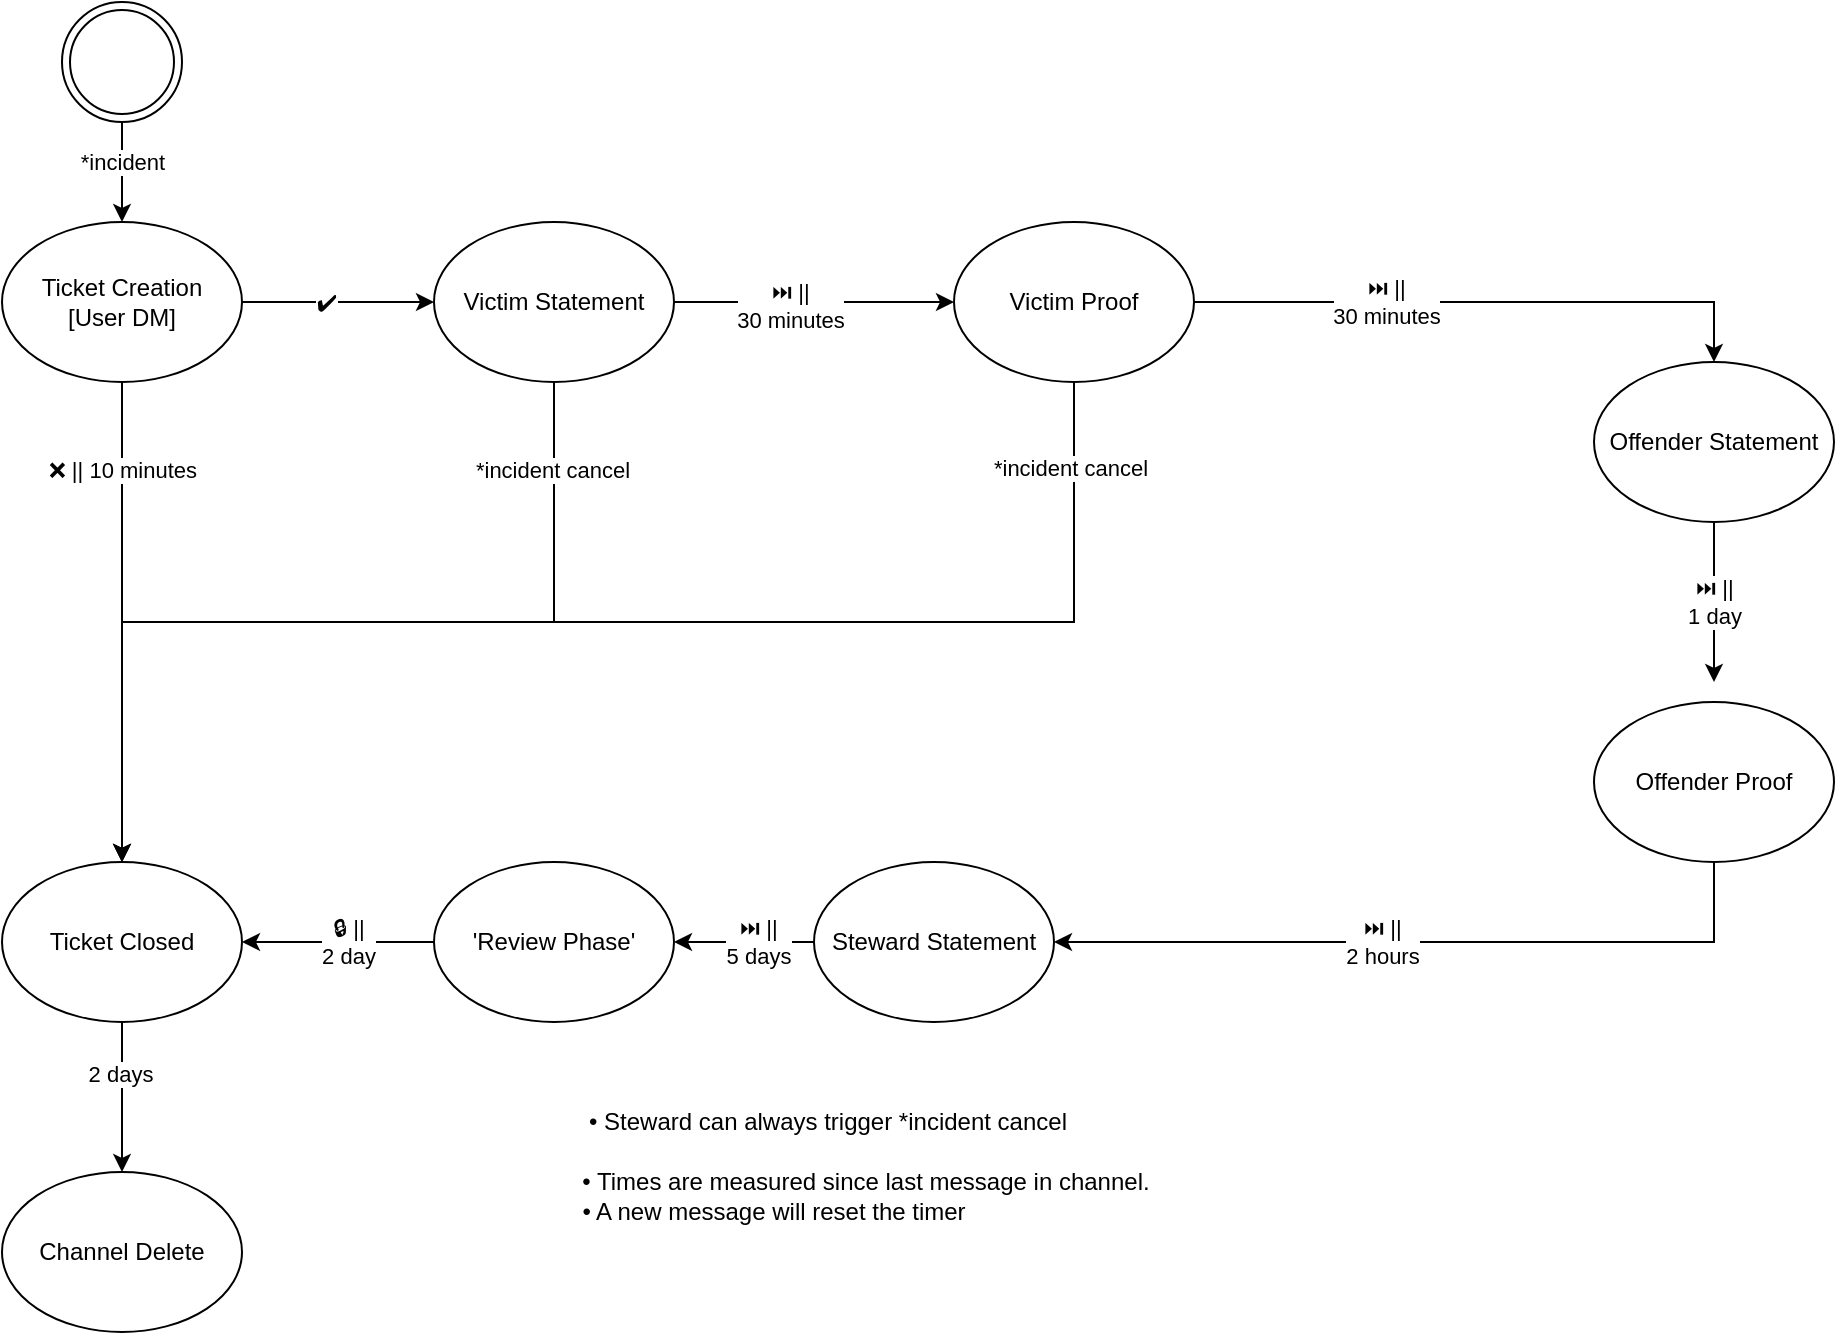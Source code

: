 <mxfile version="14.4.3" type="device"><diagram id="prtHgNgQTEPvFCAcTncT" name="Page-1"><mxGraphModel dx="2062" dy="1182" grid="1" gridSize="10" guides="1" tooltips="1" connect="1" arrows="1" fold="1" page="1" pageScale="1" pageWidth="827" pageHeight="1169" math="0" shadow="0"><root><mxCell id="0"/><mxCell id="1" parent="0"/><mxCell id="_psoJqtIm8-eyCLjbMSt-3" style="edgeStyle=orthogonalEdgeStyle;rounded=0;orthogonalLoop=1;jettySize=auto;html=1;entryX=0.5;entryY=0;entryDx=0;entryDy=0;" parent="1" source="_psoJqtIm8-eyCLjbMSt-1" target="_psoJqtIm8-eyCLjbMSt-18" edge="1"><mxGeometry relative="1" as="geometry"><Array as="points"/></mxGeometry></mxCell><mxCell id="_psoJqtIm8-eyCLjbMSt-4" value="❌ || 10 minutes" style="edgeLabel;html=1;align=center;verticalAlign=middle;resizable=0;points=[];" parent="_psoJqtIm8-eyCLjbMSt-3" vertex="1" connectable="0"><mxGeometry x="-0.277" y="-2" relative="1" as="geometry"><mxPoint x="2" y="-43.43" as="offset"/></mxGeometry></mxCell><mxCell id="_psoJqtIm8-eyCLjbMSt-6" style="edgeStyle=orthogonalEdgeStyle;rounded=0;orthogonalLoop=1;jettySize=auto;html=1;entryX=0;entryY=0.5;entryDx=0;entryDy=0;" parent="1" source="_psoJqtIm8-eyCLjbMSt-1" target="_psoJqtIm8-eyCLjbMSt-5" edge="1"><mxGeometry relative="1" as="geometry"/></mxCell><mxCell id="_psoJqtIm8-eyCLjbMSt-7" value="✔️" style="edgeLabel;html=1;align=center;verticalAlign=middle;resizable=0;points=[];" parent="_psoJqtIm8-eyCLjbMSt-6" vertex="1" connectable="0"><mxGeometry x="0.265" y="2" relative="1" as="geometry"><mxPoint x="-18.57" y="2" as="offset"/></mxGeometry></mxCell><mxCell id="_psoJqtIm8-eyCLjbMSt-1" value="Ticket Creation&lt;br&gt;[User DM]" style="ellipse;whiteSpace=wrap;html=1;" parent="1" vertex="1"><mxGeometry x="54" y="110" width="120" height="80" as="geometry"/></mxCell><mxCell id="_psoJqtIm8-eyCLjbMSt-10" style="edgeStyle=orthogonalEdgeStyle;rounded=0;orthogonalLoop=1;jettySize=auto;html=1;entryX=0;entryY=0.5;entryDx=0;entryDy=0;" parent="1" source="_psoJqtIm8-eyCLjbMSt-5" target="_psoJqtIm8-eyCLjbMSt-8" edge="1"><mxGeometry relative="1" as="geometry"/></mxCell><mxCell id="_psoJqtIm8-eyCLjbMSt-11" value="⏭️ ||&lt;br&gt;30 minutes&lt;br&gt;" style="edgeLabel;html=1;align=center;verticalAlign=middle;resizable=0;points=[];" parent="_psoJqtIm8-eyCLjbMSt-10" vertex="1" connectable="0"><mxGeometry x="-0.181" y="-2" relative="1" as="geometry"><mxPoint as="offset"/></mxGeometry></mxCell><mxCell id="_psoJqtIm8-eyCLjbMSt-40" style="edgeStyle=orthogonalEdgeStyle;rounded=0;orthogonalLoop=1;jettySize=auto;html=1;entryX=0.5;entryY=0;entryDx=0;entryDy=0;" parent="1" source="_psoJqtIm8-eyCLjbMSt-5" target="_psoJqtIm8-eyCLjbMSt-18" edge="1"><mxGeometry relative="1" as="geometry"><Array as="points"><mxPoint x="330" y="310"/><mxPoint x="114" y="310"/></Array></mxGeometry></mxCell><mxCell id="_psoJqtIm8-eyCLjbMSt-42" value="*incident cancel" style="edgeLabel;html=1;align=center;verticalAlign=middle;resizable=0;points=[];" parent="_psoJqtIm8-eyCLjbMSt-40" vertex="1" connectable="0"><mxGeometry x="-0.806" y="-1" relative="1" as="geometry"><mxPoint as="offset"/></mxGeometry></mxCell><mxCell id="_psoJqtIm8-eyCLjbMSt-5" value="Victim Statement" style="ellipse;whiteSpace=wrap;html=1;" parent="1" vertex="1"><mxGeometry x="270" y="110" width="120" height="80" as="geometry"/></mxCell><mxCell id="_psoJqtIm8-eyCLjbMSt-13" style="edgeStyle=orthogonalEdgeStyle;rounded=0;orthogonalLoop=1;jettySize=auto;html=1;entryX=0.5;entryY=0;entryDx=0;entryDy=0;" parent="1" source="_psoJqtIm8-eyCLjbMSt-8" target="_psoJqtIm8-eyCLjbMSt-15" edge="1"><mxGeometry relative="1" as="geometry"><mxPoint x="860" y="150" as="targetPoint"/></mxGeometry></mxCell><mxCell id="_psoJqtIm8-eyCLjbMSt-14" value="⏭️ ||&lt;br&gt;30 minutes" style="edgeLabel;html=1;align=center;verticalAlign=middle;resizable=0;points=[];" parent="_psoJqtIm8-eyCLjbMSt-13" vertex="1" connectable="0"><mxGeometry x="-0.107" y="-2" relative="1" as="geometry"><mxPoint x="-33.79" y="-1.97" as="offset"/></mxGeometry></mxCell><mxCell id="_psoJqtIm8-eyCLjbMSt-41" style="edgeStyle=orthogonalEdgeStyle;rounded=0;orthogonalLoop=1;jettySize=auto;html=1;entryX=0.5;entryY=0;entryDx=0;entryDy=0;" parent="1" source="_psoJqtIm8-eyCLjbMSt-8" target="_psoJqtIm8-eyCLjbMSt-18" edge="1"><mxGeometry relative="1" as="geometry"><Array as="points"><mxPoint x="590" y="310"/><mxPoint x="114" y="310"/></Array></mxGeometry></mxCell><mxCell id="_psoJqtIm8-eyCLjbMSt-43" value="*incident cancel" style="edgeLabel;html=1;align=center;verticalAlign=middle;resizable=0;points=[];" parent="_psoJqtIm8-eyCLjbMSt-41" vertex="1" connectable="0"><mxGeometry x="-0.881" y="-2" relative="1" as="geometry"><mxPoint as="offset"/></mxGeometry></mxCell><mxCell id="_psoJqtIm8-eyCLjbMSt-8" value="Victim Proof" style="ellipse;whiteSpace=wrap;html=1;" parent="1" vertex="1"><mxGeometry x="530" y="110" width="120" height="80" as="geometry"/></mxCell><mxCell id="_psoJqtIm8-eyCLjbMSt-21" style="edgeStyle=orthogonalEdgeStyle;rounded=0;orthogonalLoop=1;jettySize=auto;html=1;" parent="1" source="_psoJqtIm8-eyCLjbMSt-15" edge="1"><mxGeometry relative="1" as="geometry"><mxPoint x="910" y="340" as="targetPoint"/></mxGeometry></mxCell><mxCell id="_psoJqtIm8-eyCLjbMSt-33" value="⏭️ ||&lt;br&gt;1 day" style="edgeLabel;html=1;align=center;verticalAlign=middle;resizable=0;points=[];" parent="_psoJqtIm8-eyCLjbMSt-21" vertex="1" connectable="0"><mxGeometry x="-0.238" y="-1" relative="1" as="geometry"><mxPoint x="1" y="9.66" as="offset"/></mxGeometry></mxCell><mxCell id="_psoJqtIm8-eyCLjbMSt-15" value="Offender Statement" style="ellipse;whiteSpace=wrap;html=1;" parent="1" vertex="1"><mxGeometry x="850" y="180" width="120" height="80" as="geometry"/></mxCell><mxCell id="_psoJqtIm8-eyCLjbMSt-22" style="edgeStyle=orthogonalEdgeStyle;rounded=0;orthogonalLoop=1;jettySize=auto;html=1;entryX=1;entryY=0.5;entryDx=0;entryDy=0;" parent="1" source="_psoJqtIm8-eyCLjbMSt-16" target="_psoJqtIm8-eyCLjbMSt-17" edge="1"><mxGeometry relative="1" as="geometry"><Array as="points"><mxPoint x="910" y="470"/></Array></mxGeometry></mxCell><mxCell id="_psoJqtIm8-eyCLjbMSt-32" value="⏭️ ||&lt;br&gt;2 hours" style="edgeLabel;html=1;align=center;verticalAlign=middle;resizable=0;points=[];" parent="_psoJqtIm8-eyCLjbMSt-22" vertex="1" connectable="0"><mxGeometry x="0.167" y="1" relative="1" as="geometry"><mxPoint x="10.07" y="-1" as="offset"/></mxGeometry></mxCell><mxCell id="_psoJqtIm8-eyCLjbMSt-16" value="Offender Proof" style="ellipse;whiteSpace=wrap;html=1;" parent="1" vertex="1"><mxGeometry x="850" y="350" width="120" height="80" as="geometry"/></mxCell><mxCell id="_psoJqtIm8-eyCLjbMSt-23" style="edgeStyle=orthogonalEdgeStyle;rounded=0;orthogonalLoop=1;jettySize=auto;html=1;entryX=1;entryY=0.5;entryDx=0;entryDy=0;exitX=0;exitY=0.5;exitDx=0;exitDy=0;" parent="1" source="_psoJqtIm8-eyCLjbMSt-34" target="_psoJqtIm8-eyCLjbMSt-18" edge="1"><mxGeometry relative="1" as="geometry"/></mxCell><mxCell id="_psoJqtIm8-eyCLjbMSt-29" value="🔒 ||&lt;br&gt;2 day" style="edgeLabel;html=1;align=center;verticalAlign=middle;resizable=0;points=[];" parent="_psoJqtIm8-eyCLjbMSt-23" vertex="1" connectable="0"><mxGeometry x="0.264" y="1" relative="1" as="geometry"><mxPoint x="16.86" y="-1" as="offset"/></mxGeometry></mxCell><mxCell id="_psoJqtIm8-eyCLjbMSt-35" style="edgeStyle=orthogonalEdgeStyle;rounded=0;orthogonalLoop=1;jettySize=auto;html=1;entryX=1;entryY=0.5;entryDx=0;entryDy=0;" parent="1" source="_psoJqtIm8-eyCLjbMSt-17" target="_psoJqtIm8-eyCLjbMSt-34" edge="1"><mxGeometry relative="1" as="geometry"/></mxCell><mxCell id="_psoJqtIm8-eyCLjbMSt-39" value="⏭️ ||&lt;br&gt;5 days" style="edgeLabel;html=1;align=center;verticalAlign=middle;resizable=0;points=[];" parent="_psoJqtIm8-eyCLjbMSt-35" vertex="1" connectable="0"><mxGeometry x="-0.195" relative="1" as="geometry"><mxPoint as="offset"/></mxGeometry></mxCell><mxCell id="_psoJqtIm8-eyCLjbMSt-17" value="Steward Statement" style="ellipse;whiteSpace=wrap;html=1;" parent="1" vertex="1"><mxGeometry x="460" y="430" width="120" height="80" as="geometry"/></mxCell><mxCell id="_psoJqtIm8-eyCLjbMSt-24" style="edgeStyle=orthogonalEdgeStyle;rounded=0;orthogonalLoop=1;jettySize=auto;html=1;entryX=0.5;entryY=0;entryDx=0;entryDy=0;" parent="1" source="_psoJqtIm8-eyCLjbMSt-18" target="_psoJqtIm8-eyCLjbMSt-19" edge="1"><mxGeometry relative="1" as="geometry"/></mxCell><mxCell id="_psoJqtIm8-eyCLjbMSt-28" value="2 days" style="edgeLabel;html=1;align=center;verticalAlign=middle;resizable=0;points=[];" parent="_psoJqtIm8-eyCLjbMSt-24" vertex="1" connectable="0"><mxGeometry x="-0.326" y="-1" relative="1" as="geometry"><mxPoint as="offset"/></mxGeometry></mxCell><mxCell id="_psoJqtIm8-eyCLjbMSt-18" value="Ticket Closed" style="ellipse;whiteSpace=wrap;html=1;" parent="1" vertex="1"><mxGeometry x="54" y="430" width="120" height="80" as="geometry"/></mxCell><mxCell id="_psoJqtIm8-eyCLjbMSt-19" value="Channel Delete" style="ellipse;whiteSpace=wrap;html=1;" parent="1" vertex="1"><mxGeometry x="54" y="585" width="120" height="80" as="geometry"/></mxCell><mxCell id="_psoJqtIm8-eyCLjbMSt-34" value="'Review Phase'" style="ellipse;whiteSpace=wrap;html=1;" parent="1" vertex="1"><mxGeometry x="270" y="430" width="120" height="80" as="geometry"/></mxCell><mxCell id="_psoJqtIm8-eyCLjbMSt-37" style="edgeStyle=orthogonalEdgeStyle;rounded=0;orthogonalLoop=1;jettySize=auto;html=1;entryX=0.5;entryY=0;entryDx=0;entryDy=0;" parent="1" source="_psoJqtIm8-eyCLjbMSt-36" target="_psoJqtIm8-eyCLjbMSt-1" edge="1"><mxGeometry relative="1" as="geometry"/></mxCell><mxCell id="_psoJqtIm8-eyCLjbMSt-38" value="*incident" style="edgeLabel;html=1;align=center;verticalAlign=middle;resizable=0;points=[];" parent="_psoJqtIm8-eyCLjbMSt-37" vertex="1" connectable="0"><mxGeometry x="-0.204" relative="1" as="geometry"><mxPoint as="offset"/></mxGeometry></mxCell><mxCell id="_psoJqtIm8-eyCLjbMSt-36" value="" style="ellipse;shape=doubleEllipse;html=1;dashed=0;whitespace=wrap;aspect=fixed;" parent="1" vertex="1"><mxGeometry x="84" width="60" height="60" as="geometry"/></mxCell><mxCell id="_psoJqtIm8-eyCLjbMSt-44" value="• Steward can always trigger *incident cancel" style="text;html=1;strokeColor=none;fillColor=none;align=center;verticalAlign=middle;whiteSpace=wrap;rounded=0;" parent="1" vertex="1"><mxGeometry x="327" y="550" width="280" height="20" as="geometry"/></mxCell><mxCell id="_psoJqtIm8-eyCLjbMSt-45" value="• Times are measured since last message in channel." style="text;html=1;strokeColor=none;fillColor=none;align=center;verticalAlign=middle;whiteSpace=wrap;rounded=0;" parent="1" vertex="1"><mxGeometry x="342" y="577" width="288" height="25" as="geometry"/></mxCell><mxCell id="_psoJqtIm8-eyCLjbMSt-46" value="• A new message will reset the timer" style="text;html=1;strokeColor=none;fillColor=none;align=center;verticalAlign=middle;whiteSpace=wrap;rounded=0;" parent="1" vertex="1"><mxGeometry x="342" y="595" width="196" height="20" as="geometry"/></mxCell></root></mxGraphModel></diagram></mxfile>